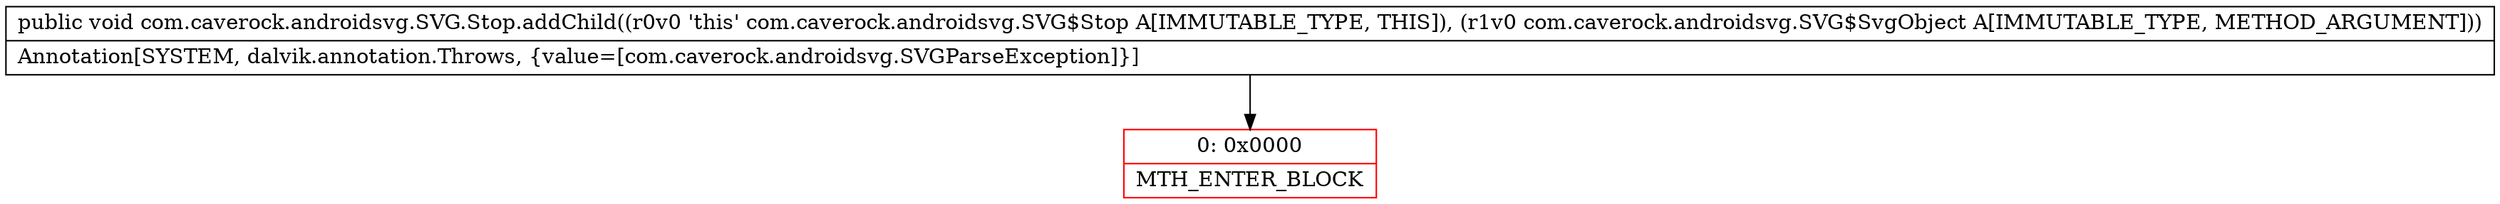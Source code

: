 digraph "CFG forcom.caverock.androidsvg.SVG.Stop.addChild(Lcom\/caverock\/androidsvg\/SVG$SvgObject;)V" {
subgraph cluster_Region_731022309 {
label = "R(0)";
node [shape=record,color=blue];
}
Node_0 [shape=record,color=red,label="{0\:\ 0x0000|MTH_ENTER_BLOCK\l}"];
MethodNode[shape=record,label="{public void com.caverock.androidsvg.SVG.Stop.addChild((r0v0 'this' com.caverock.androidsvg.SVG$Stop A[IMMUTABLE_TYPE, THIS]), (r1v0 com.caverock.androidsvg.SVG$SvgObject A[IMMUTABLE_TYPE, METHOD_ARGUMENT]))  | Annotation[SYSTEM, dalvik.annotation.Throws, \{value=[com.caverock.androidsvg.SVGParseException]\}]\l}"];
MethodNode -> Node_0;
}


